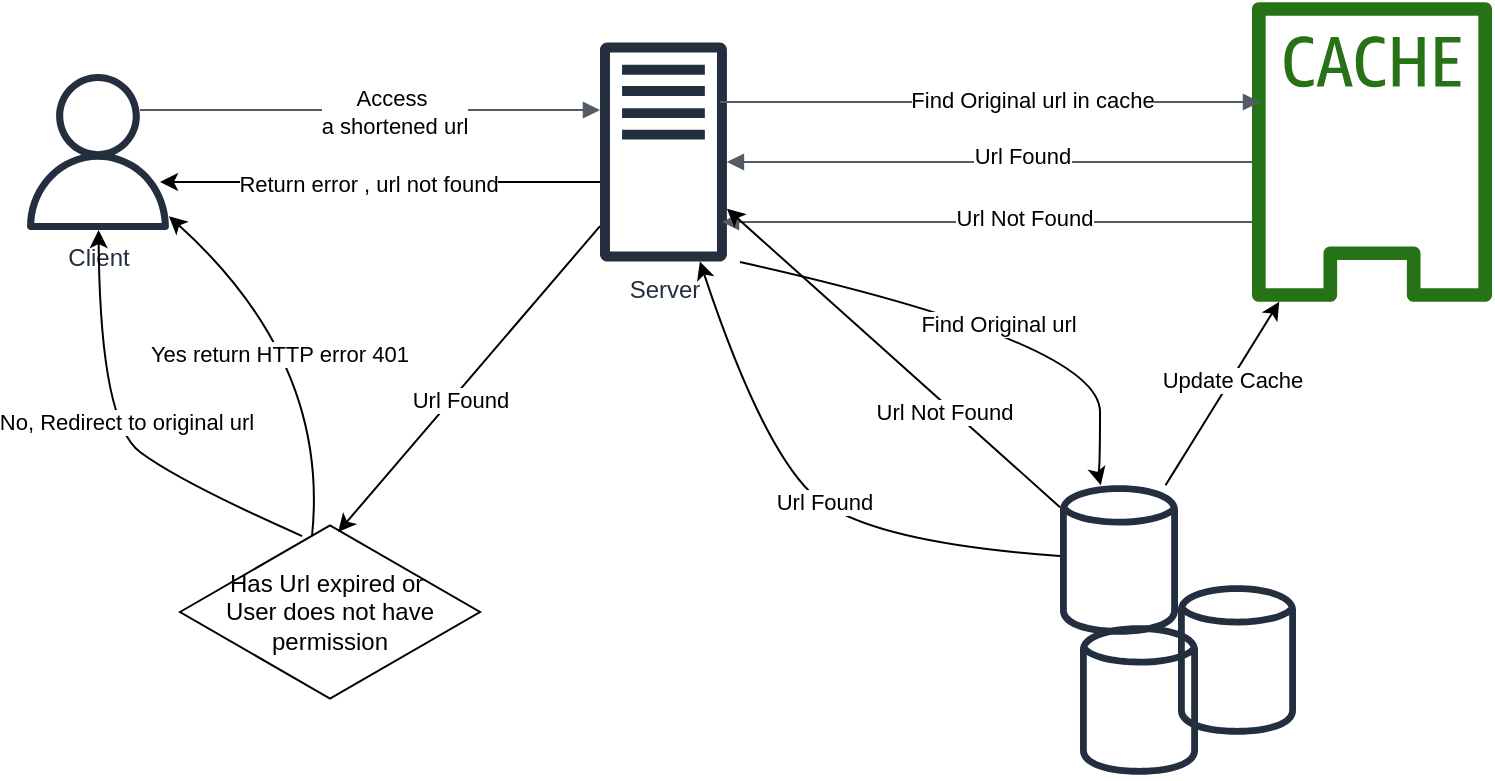 <mxfile version="13.5.8" type="github">
  <diagram id="Ht1M8jgEwFfnCIfOTk4-" name="Page-1">
    <mxGraphModel dx="1186" dy="614" grid="1" gridSize="10" guides="1" tooltips="1" connect="1" arrows="1" fold="1" page="1" pageScale="1" pageWidth="1169" pageHeight="827" math="0" shadow="0">
      <root>
        <mxCell id="0" />
        <mxCell id="1" parent="0" />
        <mxCell id="CVynzXdohJQPlaJZqaoP-1" value="Client" style="outlineConnect=0;fontColor=#232F3E;gradientColor=none;fillColor=#232F3E;strokeColor=none;dashed=0;verticalLabelPosition=bottom;verticalAlign=top;align=center;html=1;fontSize=12;fontStyle=0;aspect=fixed;pointerEvents=1;shape=mxgraph.aws4.user;" vertex="1" parent="1">
          <mxGeometry x="50" y="116" width="78" height="78" as="geometry" />
        </mxCell>
        <mxCell id="CVynzXdohJQPlaJZqaoP-2" value="" style="outlineConnect=0;fontColor=#232F3E;gradientColor=none;fillColor=#232F3E;strokeColor=none;dashed=0;verticalLabelPosition=bottom;verticalAlign=top;align=center;html=1;fontSize=12;fontStyle=0;aspect=fixed;pointerEvents=1;shape=mxgraph.aws4.generic_database;" vertex="1" parent="1">
          <mxGeometry x="570" y="320" width="59" height="78" as="geometry" />
        </mxCell>
        <mxCell id="CVynzXdohJQPlaJZqaoP-3" value="" style="outlineConnect=0;fontColor=#232F3E;gradientColor=none;fillColor=#232F3E;strokeColor=none;dashed=0;verticalLabelPosition=bottom;verticalAlign=top;align=center;html=1;fontSize=12;fontStyle=0;aspect=fixed;pointerEvents=1;shape=mxgraph.aws4.generic_database;" vertex="1" parent="1">
          <mxGeometry x="629" y="370" width="59" height="78" as="geometry" />
        </mxCell>
        <mxCell id="CVynzXdohJQPlaJZqaoP-4" value="" style="outlineConnect=0;fontColor=#232F3E;gradientColor=none;fillColor=#232F3E;strokeColor=none;dashed=0;verticalLabelPosition=bottom;verticalAlign=top;align=center;html=1;fontSize=12;fontStyle=0;aspect=fixed;pointerEvents=1;shape=mxgraph.aws4.generic_database;" vertex="1" parent="1">
          <mxGeometry x="580" y="390" width="59" height="78" as="geometry" />
        </mxCell>
        <mxCell id="CVynzXdohJQPlaJZqaoP-5" value="Server" style="outlineConnect=0;fontColor=#232F3E;gradientColor=none;fillColor=#232F3E;strokeColor=none;dashed=0;verticalLabelPosition=bottom;verticalAlign=top;align=center;html=1;fontSize=12;fontStyle=0;aspect=fixed;pointerEvents=1;shape=mxgraph.aws4.traditional_server;" vertex="1" parent="1">
          <mxGeometry x="340" y="100" width="63.46" height="110" as="geometry" />
        </mxCell>
        <mxCell id="CVynzXdohJQPlaJZqaoP-6" value="" style="outlineConnect=0;fontColor=#232F3E;gradientColor=none;fillColor=#277116;strokeColor=none;dashed=0;verticalLabelPosition=bottom;verticalAlign=top;align=center;html=1;fontSize=12;fontStyle=0;aspect=fixed;pointerEvents=1;shape=mxgraph.aws4.cached_volume;" vertex="1" parent="1">
          <mxGeometry x="666" y="79.52" width="120" height="150.96" as="geometry" />
        </mxCell>
        <mxCell id="CVynzXdohJQPlaJZqaoP-7" value="" style="edgeStyle=orthogonalEdgeStyle;html=1;endArrow=block;elbow=vertical;startArrow=none;endFill=1;strokeColor=#545B64;rounded=0;" edge="1" parent="1" target="CVynzXdohJQPlaJZqaoP-5">
          <mxGeometry width="100" relative="1" as="geometry">
            <mxPoint x="110" y="134" as="sourcePoint" />
            <mxPoint x="252" y="134" as="targetPoint" />
            <Array as="points">
              <mxPoint x="280" y="134" />
              <mxPoint x="280" y="134" />
            </Array>
          </mxGeometry>
        </mxCell>
        <mxCell id="CVynzXdohJQPlaJZqaoP-8" value="Access&amp;nbsp;&lt;br&gt;a shortened url" style="edgeLabel;html=1;align=center;verticalAlign=middle;resizable=0;points=[];" vertex="1" connectable="0" parent="CVynzXdohJQPlaJZqaoP-7">
          <mxGeometry x="0.099" y="-1" relative="1" as="geometry">
            <mxPoint as="offset" />
          </mxGeometry>
        </mxCell>
        <mxCell id="CVynzXdohJQPlaJZqaoP-9" value="" style="edgeStyle=orthogonalEdgeStyle;html=1;endArrow=block;elbow=vertical;startArrow=none;endFill=1;strokeColor=#545B64;rounded=0;" edge="1" parent="1">
          <mxGeometry width="100" relative="1" as="geometry">
            <mxPoint x="400" y="130" as="sourcePoint" />
            <mxPoint x="670" y="130" as="targetPoint" />
          </mxGeometry>
        </mxCell>
        <mxCell id="CVynzXdohJQPlaJZqaoP-10" value="Find Original url in cache" style="edgeLabel;html=1;align=center;verticalAlign=middle;resizable=0;points=[];" vertex="1" connectable="0" parent="CVynzXdohJQPlaJZqaoP-9">
          <mxGeometry x="0.156" y="1" relative="1" as="geometry">
            <mxPoint as="offset" />
          </mxGeometry>
        </mxCell>
        <mxCell id="CVynzXdohJQPlaJZqaoP-14" value="" style="edgeStyle=orthogonalEdgeStyle;html=1;endArrow=none;elbow=vertical;startArrow=block;startFill=1;strokeColor=#545B64;rounded=0;" edge="1" parent="1" source="CVynzXdohJQPlaJZqaoP-5" target="CVynzXdohJQPlaJZqaoP-6">
          <mxGeometry width="100" relative="1" as="geometry">
            <mxPoint x="440" y="160" as="sourcePoint" />
            <mxPoint x="540" y="160" as="targetPoint" />
            <Array as="points">
              <mxPoint x="440" y="160" />
              <mxPoint x="440" y="160" />
            </Array>
          </mxGeometry>
        </mxCell>
        <mxCell id="CVynzXdohJQPlaJZqaoP-15" value="Url Found" style="edgeLabel;html=1;align=center;verticalAlign=middle;resizable=0;points=[];" vertex="1" connectable="0" parent="CVynzXdohJQPlaJZqaoP-14">
          <mxGeometry x="0.12" y="3" relative="1" as="geometry">
            <mxPoint as="offset" />
          </mxGeometry>
        </mxCell>
        <mxCell id="CVynzXdohJQPlaJZqaoP-16" value="" style="edgeStyle=orthogonalEdgeStyle;html=1;endArrow=none;elbow=vertical;startArrow=block;startFill=1;strokeColor=#545B64;rounded=0;" edge="1" parent="1" target="CVynzXdohJQPlaJZqaoP-6">
          <mxGeometry width="100" relative="1" as="geometry">
            <mxPoint x="401" y="190" as="sourcePoint" />
            <mxPoint x="561" y="190" as="targetPoint" />
            <Array as="points">
              <mxPoint x="540" y="190" />
              <mxPoint x="540" y="190" />
            </Array>
          </mxGeometry>
        </mxCell>
        <mxCell id="CVynzXdohJQPlaJZqaoP-17" value="Url Not Found" style="edgeLabel;html=1;align=center;verticalAlign=middle;resizable=0;points=[];" vertex="1" connectable="0" parent="CVynzXdohJQPlaJZqaoP-16">
          <mxGeometry x="0.553" y="55" relative="1" as="geometry">
            <mxPoint x="-55" y="53" as="offset" />
          </mxGeometry>
        </mxCell>
        <mxCell id="CVynzXdohJQPlaJZqaoP-18" value="Has Url expired or&amp;nbsp;&lt;br&gt;User does not have permission" style="html=1;whiteSpace=wrap;aspect=fixed;shape=isoRectangle;" vertex="1" parent="1">
          <mxGeometry x="130" y="340" width="150" height="90" as="geometry" />
        </mxCell>
        <mxCell id="CVynzXdohJQPlaJZqaoP-19" value="" style="endArrow=classic;html=1;entryX=0.527;entryY=0.056;entryDx=0;entryDy=0;entryPerimeter=0;" edge="1" parent="1" source="CVynzXdohJQPlaJZqaoP-5" target="CVynzXdohJQPlaJZqaoP-18">
          <mxGeometry width="50" height="50" relative="1" as="geometry">
            <mxPoint x="290" y="270" as="sourcePoint" />
            <mxPoint x="340" y="220" as="targetPoint" />
          </mxGeometry>
        </mxCell>
        <mxCell id="CVynzXdohJQPlaJZqaoP-20" value="Url Found" style="edgeLabel;html=1;align=center;verticalAlign=middle;resizable=0;points=[];" vertex="1" connectable="0" parent="CVynzXdohJQPlaJZqaoP-19">
          <mxGeometry x="0.101" y="3" relative="1" as="geometry">
            <mxPoint as="offset" />
          </mxGeometry>
        </mxCell>
        <mxCell id="CVynzXdohJQPlaJZqaoP-21" value="" style="curved=1;endArrow=classic;html=1;exitX=0.44;exitY=0.078;exitDx=0;exitDy=0;exitPerimeter=0;" edge="1" parent="1" source="CVynzXdohJQPlaJZqaoP-18" target="CVynzXdohJQPlaJZqaoP-1">
          <mxGeometry width="50" height="50" relative="1" as="geometry">
            <mxPoint x="110" y="300" as="sourcePoint" />
            <mxPoint x="80" y="240" as="targetPoint" />
            <Array as="points">
              <mxPoint x="205" y="260" />
            </Array>
          </mxGeometry>
        </mxCell>
        <mxCell id="CVynzXdohJQPlaJZqaoP-22" value="Yes return HTTP error 401&amp;nbsp;" style="edgeLabel;html=1;align=center;verticalAlign=middle;resizable=0;points=[];" vertex="1" connectable="0" parent="CVynzXdohJQPlaJZqaoP-21">
          <mxGeometry x="-0.088" y="22" relative="1" as="geometry">
            <mxPoint x="-8" y="-19" as="offset" />
          </mxGeometry>
        </mxCell>
        <mxCell id="CVynzXdohJQPlaJZqaoP-23" value="" style="curved=1;endArrow=classic;html=1;exitX=0.407;exitY=0.078;exitDx=0;exitDy=0;exitPerimeter=0;" edge="1" parent="1" source="CVynzXdohJQPlaJZqaoP-18" target="CVynzXdohJQPlaJZqaoP-1">
          <mxGeometry width="50" height="50" relative="1" as="geometry">
            <mxPoint x="80" y="300" as="sourcePoint" />
            <mxPoint x="130" y="250" as="targetPoint" />
            <Array as="points">
              <mxPoint x="130" y="320" />
              <mxPoint x="90" y="290" />
            </Array>
          </mxGeometry>
        </mxCell>
        <mxCell id="CVynzXdohJQPlaJZqaoP-24" value="No, Redirect to original url" style="edgeLabel;html=1;align=center;verticalAlign=middle;resizable=0;points=[];" vertex="1" connectable="0" parent="CVynzXdohJQPlaJZqaoP-23">
          <mxGeometry x="-0.001" y="-8" relative="1" as="geometry">
            <mxPoint as="offset" />
          </mxGeometry>
        </mxCell>
        <mxCell id="CVynzXdohJQPlaJZqaoP-25" value="" style="curved=1;endArrow=classic;html=1;" edge="1" parent="1" target="CVynzXdohJQPlaJZqaoP-2">
          <mxGeometry width="50" height="50" relative="1" as="geometry">
            <mxPoint x="410" y="210" as="sourcePoint" />
            <mxPoint x="640" y="260" as="targetPoint" />
            <Array as="points">
              <mxPoint x="590" y="250" />
              <mxPoint x="590" y="320" />
            </Array>
          </mxGeometry>
        </mxCell>
        <mxCell id="CVynzXdohJQPlaJZqaoP-26" value="Find Original url" style="edgeLabel;html=1;align=center;verticalAlign=middle;resizable=0;points=[];" vertex="1" connectable="0" parent="CVynzXdohJQPlaJZqaoP-25">
          <mxGeometry x="0.034" y="-2" relative="1" as="geometry">
            <mxPoint as="offset" />
          </mxGeometry>
        </mxCell>
        <mxCell id="CVynzXdohJQPlaJZqaoP-27" value="" style="curved=1;endArrow=classic;html=1;" edge="1" parent="1" source="CVynzXdohJQPlaJZqaoP-2" target="CVynzXdohJQPlaJZqaoP-5">
          <mxGeometry width="50" height="50" relative="1" as="geometry">
            <mxPoint x="420" y="350" as="sourcePoint" />
            <mxPoint x="470" y="300" as="targetPoint" />
            <Array as="points">
              <mxPoint x="470" y="350" />
              <mxPoint x="420" y="300" />
            </Array>
          </mxGeometry>
        </mxCell>
        <mxCell id="CVynzXdohJQPlaJZqaoP-28" value="Url Found" style="edgeLabel;html=1;align=center;verticalAlign=middle;resizable=0;points=[];" vertex="1" connectable="0" parent="CVynzXdohJQPlaJZqaoP-27">
          <mxGeometry x="-0.035" y="-1" relative="1" as="geometry">
            <mxPoint x="1" as="offset" />
          </mxGeometry>
        </mxCell>
        <mxCell id="CVynzXdohJQPlaJZqaoP-29" value="" style="endArrow=classic;html=1;" edge="1" parent="1" source="CVynzXdohJQPlaJZqaoP-2" target="CVynzXdohJQPlaJZqaoP-5">
          <mxGeometry width="50" height="50" relative="1" as="geometry">
            <mxPoint x="490" y="330" as="sourcePoint" />
            <mxPoint x="540" y="280" as="targetPoint" />
          </mxGeometry>
        </mxCell>
        <mxCell id="CVynzXdohJQPlaJZqaoP-30" value="Url Not Found" style="edgeLabel;html=1;align=center;verticalAlign=middle;resizable=0;points=[];" vertex="1" connectable="0" parent="CVynzXdohJQPlaJZqaoP-29">
          <mxGeometry x="-0.33" y="3" relative="1" as="geometry">
            <mxPoint as="offset" />
          </mxGeometry>
        </mxCell>
        <mxCell id="CVynzXdohJQPlaJZqaoP-31" value="" style="endArrow=classic;html=1;" edge="1" parent="1" source="CVynzXdohJQPlaJZqaoP-5">
          <mxGeometry width="50" height="50" relative="1" as="geometry">
            <mxPoint x="330" y="170" as="sourcePoint" />
            <mxPoint x="120" y="170" as="targetPoint" />
            <Array as="points">
              <mxPoint x="340" y="170" />
              <mxPoint x="280" y="170" />
            </Array>
          </mxGeometry>
        </mxCell>
        <mxCell id="CVynzXdohJQPlaJZqaoP-32" value="Return error , url not found" style="edgeLabel;html=1;align=center;verticalAlign=middle;resizable=0;points=[];" vertex="1" connectable="0" parent="CVynzXdohJQPlaJZqaoP-31">
          <mxGeometry x="0.054" y="1" relative="1" as="geometry">
            <mxPoint as="offset" />
          </mxGeometry>
        </mxCell>
        <mxCell id="CVynzXdohJQPlaJZqaoP-33" value="" style="endArrow=classic;html=1;" edge="1" parent="1" source="CVynzXdohJQPlaJZqaoP-2" target="CVynzXdohJQPlaJZqaoP-6">
          <mxGeometry width="50" height="50" relative="1" as="geometry">
            <mxPoint x="580" y="320" as="sourcePoint" />
            <mxPoint x="630" y="270" as="targetPoint" />
            <Array as="points">
              <mxPoint x="630" y="310" />
            </Array>
          </mxGeometry>
        </mxCell>
        <mxCell id="CVynzXdohJQPlaJZqaoP-34" value="Update Cache" style="edgeLabel;html=1;align=center;verticalAlign=middle;resizable=0;points=[];" vertex="1" connectable="0" parent="CVynzXdohJQPlaJZqaoP-33">
          <mxGeometry x="0.161" relative="1" as="geometry">
            <mxPoint as="offset" />
          </mxGeometry>
        </mxCell>
      </root>
    </mxGraphModel>
  </diagram>
</mxfile>
